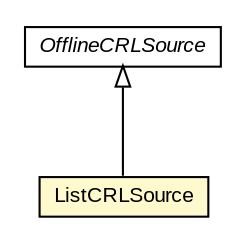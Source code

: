 #!/usr/local/bin/dot
#
# Class diagram 
# Generated by UMLGraph version R5_6-24-gf6e263 (http://www.umlgraph.org/)
#

digraph G {
	edge [fontname="arial",fontsize=10,labelfontname="arial",labelfontsize=10];
	node [fontname="arial",fontsize=10,shape=plaintext];
	nodesep=0.25;
	ranksep=0.5;
	// eu.europa.esig.dss.x509.crl.OfflineCRLSource
	c413921 [label=<<table title="eu.europa.esig.dss.x509.crl.OfflineCRLSource" border="0" cellborder="1" cellspacing="0" cellpadding="2" port="p" href="./OfflineCRLSource.html">
		<tr><td><table border="0" cellspacing="0" cellpadding="1">
<tr><td align="center" balign="center"><font face="arial italic"> OfflineCRLSource </font></td></tr>
		</table></td></tr>
		</table>>, URL="./OfflineCRLSource.html", fontname="arial", fontcolor="black", fontsize=10.0];
	// eu.europa.esig.dss.x509.crl.ListCRLSource
	c413922 [label=<<table title="eu.europa.esig.dss.x509.crl.ListCRLSource" border="0" cellborder="1" cellspacing="0" cellpadding="2" port="p" bgcolor="lemonChiffon" href="./ListCRLSource.html">
		<tr><td><table border="0" cellspacing="0" cellpadding="1">
<tr><td align="center" balign="center"> ListCRLSource </td></tr>
		</table></td></tr>
		</table>>, URL="./ListCRLSource.html", fontname="arial", fontcolor="black", fontsize=10.0];
	//eu.europa.esig.dss.x509.crl.ListCRLSource extends eu.europa.esig.dss.x509.crl.OfflineCRLSource
	c413921:p -> c413922:p [dir=back,arrowtail=empty];
}

